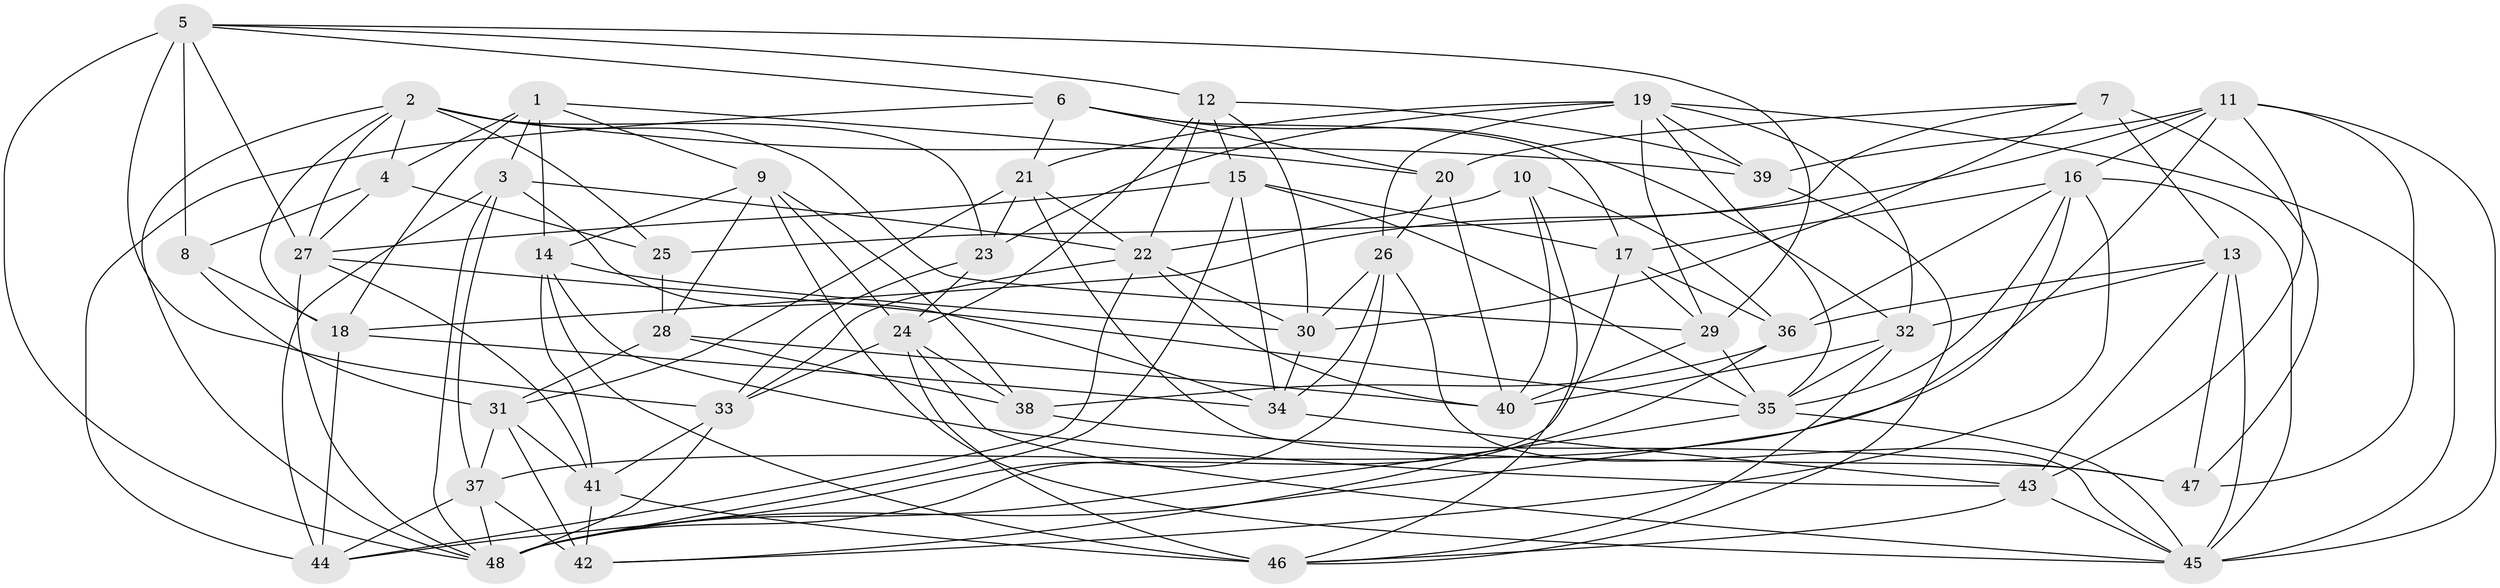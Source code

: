 // original degree distribution, {4: 1.0}
// Generated by graph-tools (version 1.1) at 2025/38/03/04/25 23:38:05]
// undirected, 48 vertices, 147 edges
graph export_dot {
  node [color=gray90,style=filled];
  1;
  2;
  3;
  4;
  5;
  6;
  7;
  8;
  9;
  10;
  11;
  12;
  13;
  14;
  15;
  16;
  17;
  18;
  19;
  20;
  21;
  22;
  23;
  24;
  25;
  26;
  27;
  28;
  29;
  30;
  31;
  32;
  33;
  34;
  35;
  36;
  37;
  38;
  39;
  40;
  41;
  42;
  43;
  44;
  45;
  46;
  47;
  48;
  1 -- 3 [weight=1.0];
  1 -- 4 [weight=1.0];
  1 -- 9 [weight=1.0];
  1 -- 14 [weight=1.0];
  1 -- 18 [weight=1.0];
  1 -- 20 [weight=1.0];
  2 -- 4 [weight=1.0];
  2 -- 18 [weight=1.0];
  2 -- 23 [weight=1.0];
  2 -- 25 [weight=1.0];
  2 -- 27 [weight=1.0];
  2 -- 29 [weight=1.0];
  2 -- 39 [weight=1.0];
  2 -- 48 [weight=1.0];
  3 -- 22 [weight=1.0];
  3 -- 34 [weight=1.0];
  3 -- 37 [weight=1.0];
  3 -- 44 [weight=1.0];
  3 -- 48 [weight=1.0];
  4 -- 8 [weight=1.0];
  4 -- 25 [weight=1.0];
  4 -- 27 [weight=2.0];
  5 -- 6 [weight=1.0];
  5 -- 8 [weight=1.0];
  5 -- 12 [weight=1.0];
  5 -- 27 [weight=1.0];
  5 -- 29 [weight=1.0];
  5 -- 33 [weight=2.0];
  5 -- 48 [weight=1.0];
  6 -- 17 [weight=1.0];
  6 -- 20 [weight=1.0];
  6 -- 21 [weight=1.0];
  6 -- 32 [weight=1.0];
  6 -- 44 [weight=1.0];
  7 -- 13 [weight=1.0];
  7 -- 20 [weight=1.0];
  7 -- 25 [weight=1.0];
  7 -- 30 [weight=1.0];
  7 -- 47 [weight=2.0];
  8 -- 18 [weight=1.0];
  8 -- 31 [weight=1.0];
  9 -- 14 [weight=1.0];
  9 -- 24 [weight=1.0];
  9 -- 28 [weight=1.0];
  9 -- 38 [weight=1.0];
  9 -- 45 [weight=1.0];
  10 -- 22 [weight=1.0];
  10 -- 36 [weight=1.0];
  10 -- 40 [weight=1.0];
  10 -- 46 [weight=1.0];
  11 -- 16 [weight=1.0];
  11 -- 18 [weight=1.0];
  11 -- 37 [weight=1.0];
  11 -- 39 [weight=1.0];
  11 -- 43 [weight=1.0];
  11 -- 45 [weight=1.0];
  11 -- 47 [weight=2.0];
  12 -- 15 [weight=1.0];
  12 -- 22 [weight=1.0];
  12 -- 24 [weight=1.0];
  12 -- 30 [weight=1.0];
  12 -- 39 [weight=1.0];
  13 -- 32 [weight=1.0];
  13 -- 36 [weight=1.0];
  13 -- 43 [weight=1.0];
  13 -- 45 [weight=1.0];
  13 -- 47 [weight=1.0];
  14 -- 30 [weight=1.0];
  14 -- 41 [weight=1.0];
  14 -- 43 [weight=1.0];
  14 -- 46 [weight=1.0];
  15 -- 17 [weight=1.0];
  15 -- 27 [weight=1.0];
  15 -- 34 [weight=1.0];
  15 -- 35 [weight=1.0];
  15 -- 48 [weight=1.0];
  16 -- 17 [weight=1.0];
  16 -- 35 [weight=1.0];
  16 -- 36 [weight=1.0];
  16 -- 42 [weight=1.0];
  16 -- 45 [weight=2.0];
  16 -- 48 [weight=1.0];
  17 -- 29 [weight=1.0];
  17 -- 36 [weight=1.0];
  17 -- 48 [weight=1.0];
  18 -- 34 [weight=1.0];
  18 -- 44 [weight=1.0];
  19 -- 21 [weight=1.0];
  19 -- 23 [weight=2.0];
  19 -- 26 [weight=1.0];
  19 -- 29 [weight=1.0];
  19 -- 32 [weight=1.0];
  19 -- 35 [weight=1.0];
  19 -- 39 [weight=2.0];
  19 -- 45 [weight=1.0];
  20 -- 26 [weight=1.0];
  20 -- 40 [weight=2.0];
  21 -- 22 [weight=1.0];
  21 -- 23 [weight=1.0];
  21 -- 31 [weight=1.0];
  21 -- 47 [weight=1.0];
  22 -- 30 [weight=1.0];
  22 -- 33 [weight=1.0];
  22 -- 40 [weight=1.0];
  22 -- 44 [weight=1.0];
  23 -- 24 [weight=1.0];
  23 -- 33 [weight=1.0];
  24 -- 33 [weight=1.0];
  24 -- 38 [weight=1.0];
  24 -- 45 [weight=1.0];
  24 -- 46 [weight=2.0];
  25 -- 28 [weight=1.0];
  26 -- 30 [weight=1.0];
  26 -- 34 [weight=1.0];
  26 -- 44 [weight=1.0];
  26 -- 45 [weight=1.0];
  27 -- 35 [weight=1.0];
  27 -- 41 [weight=1.0];
  27 -- 48 [weight=1.0];
  28 -- 31 [weight=1.0];
  28 -- 38 [weight=1.0];
  28 -- 40 [weight=2.0];
  29 -- 35 [weight=1.0];
  29 -- 40 [weight=1.0];
  30 -- 34 [weight=1.0];
  31 -- 37 [weight=1.0];
  31 -- 41 [weight=2.0];
  31 -- 42 [weight=2.0];
  32 -- 35 [weight=1.0];
  32 -- 40 [weight=1.0];
  32 -- 46 [weight=1.0];
  33 -- 41 [weight=2.0];
  33 -- 48 [weight=1.0];
  34 -- 43 [weight=1.0];
  35 -- 45 [weight=1.0];
  35 -- 48 [weight=1.0];
  36 -- 38 [weight=1.0];
  36 -- 42 [weight=1.0];
  37 -- 42 [weight=1.0];
  37 -- 44 [weight=1.0];
  37 -- 48 [weight=1.0];
  38 -- 47 [weight=2.0];
  39 -- 46 [weight=1.0];
  41 -- 42 [weight=1.0];
  41 -- 46 [weight=1.0];
  43 -- 45 [weight=1.0];
  43 -- 46 [weight=1.0];
}
